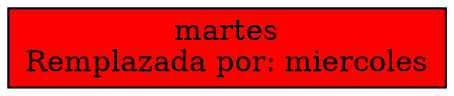digraph G{ 
rankdir=LR 
node[ shape = box] 
0[label = "martes
Remplazada por: miercoles
" width=2.0 , fillcolor=red ,style = filled]; 
}